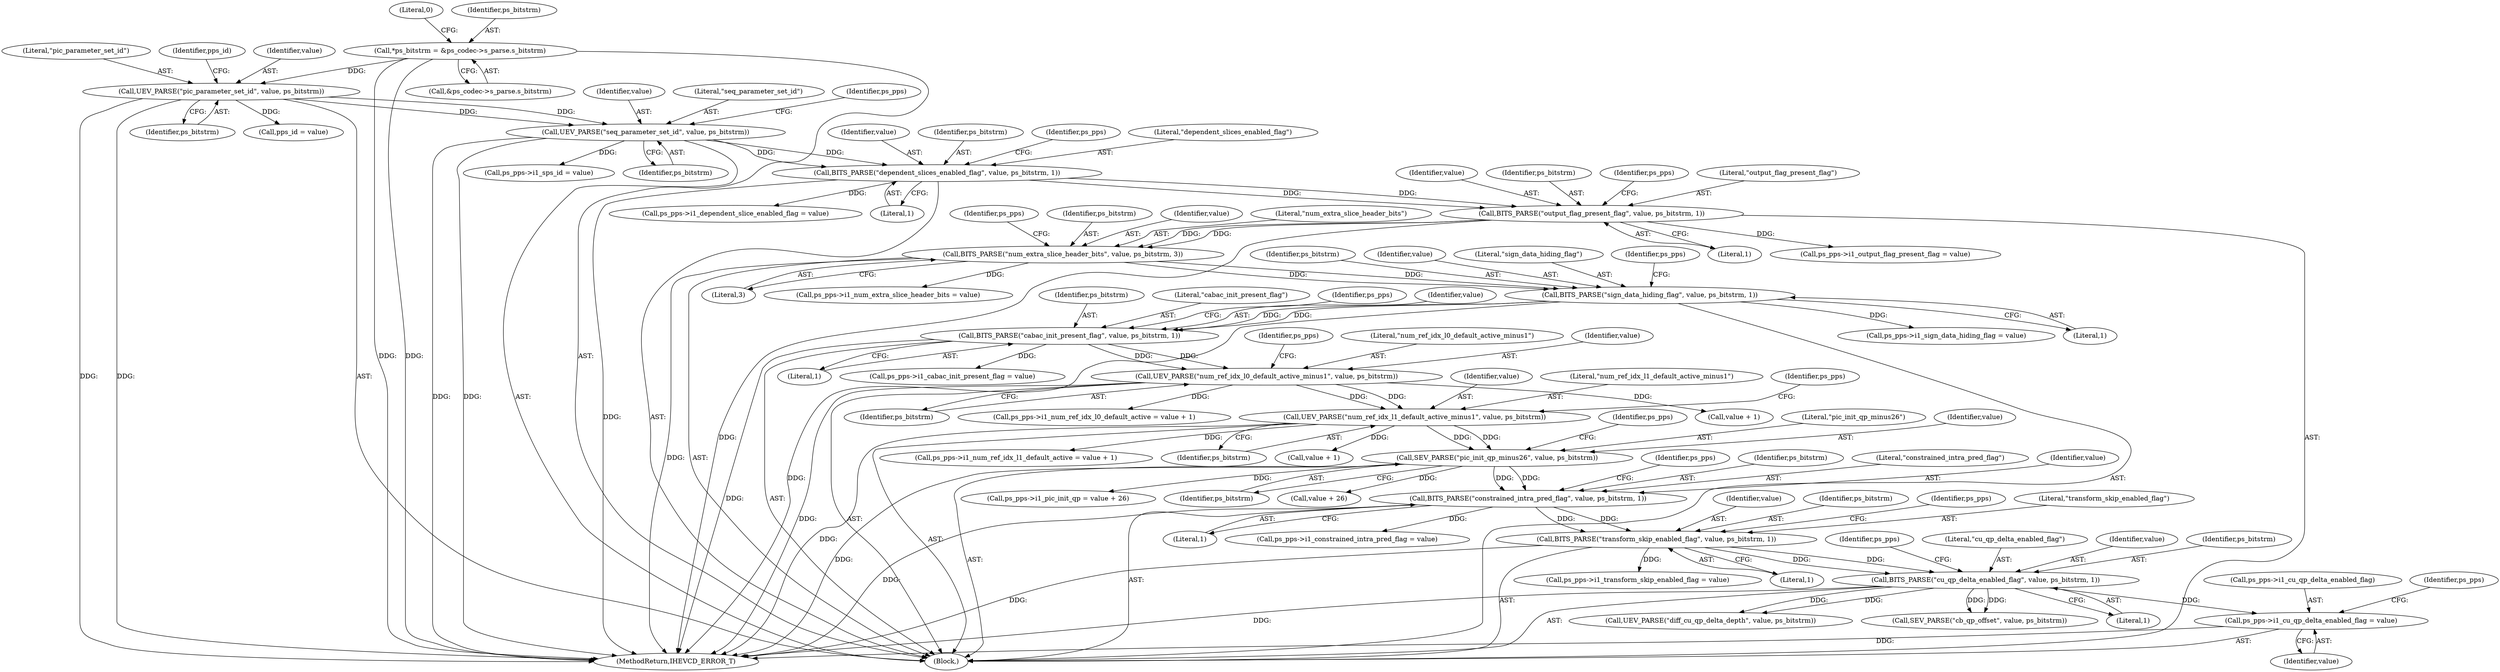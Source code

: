 digraph "0_Android_25c0ffbe6a181b4a373c3c9b421ea449d457e6ed@pointer" {
"1000330" [label="(Call,ps_pps->i1_cu_qp_delta_enabled_flag = value)"];
"1000325" [label="(Call,BITS_PARSE(\"cu_qp_delta_enabled_flag\", value, ps_bitstrm, 1))"];
"1000315" [label="(Call,BITS_PARSE(\"transform_skip_enabled_flag\", value, ps_bitstrm, 1))"];
"1000305" [label="(Call,BITS_PARSE(\"constrained_intra_pred_flag\", value, ps_bitstrm, 1))"];
"1000294" [label="(Call,SEV_PARSE(\"pic_init_qp_minus26\", value, ps_bitstrm))"];
"1000283" [label="(Call,UEV_PARSE(\"num_ref_idx_l1_default_active_minus1\", value, ps_bitstrm))"];
"1000272" [label="(Call,UEV_PARSE(\"num_ref_idx_l0_default_active_minus1\", value, ps_bitstrm))"];
"1000262" [label="(Call,BITS_PARSE(\"cabac_init_present_flag\", value, ps_bitstrm, 1))"];
"1000252" [label="(Call,BITS_PARSE(\"sign_data_hiding_flag\", value, ps_bitstrm, 1))"];
"1000242" [label="(Call,BITS_PARSE(\"num_extra_slice_header_bits\", value, ps_bitstrm, 3))"];
"1000232" [label="(Call,BITS_PARSE(\"output_flag_present_flag\", value, ps_bitstrm, 1))"];
"1000222" [label="(Call,BITS_PARSE(\"dependent_slices_enabled_flag\", value, ps_bitstrm, 1))"];
"1000181" [label="(Call,UEV_PARSE(\"seq_parameter_set_id\", value, ps_bitstrm))"];
"1000139" [label="(Call,UEV_PARSE(\"pic_parameter_set_id\", value, ps_bitstrm))"];
"1000123" [label="(Call,*ps_bitstrm = &ps_codec->s_parse.s_bitstrm)"];
"1000309" [label="(Literal,1)"];
"1000249" [label="(Identifier,ps_pps)"];
"1000242" [label="(Call,BITS_PARSE(\"num_extra_slice_header_bits\", value, ps_bitstrm, 3))"];
"1000332" [label="(Identifier,ps_pps)"];
"1000183" [label="(Identifier,value)"];
"1000285" [label="(Identifier,value)"];
"1000287" [label="(Call,ps_pps->i1_num_ref_idx_l1_default_active = value + 1)"];
"1000265" [label="(Identifier,ps_bitstrm)"];
"1000330" [label="(Call,ps_pps->i1_cu_qp_delta_enabled_flag = value)"];
"1000234" [label="(Identifier,value)"];
"1000295" [label="(Literal,\"pic_init_qp_minus26\")"];
"1000318" [label="(Identifier,ps_bitstrm)"];
"1000331" [label="(Call,ps_pps->i1_cu_qp_delta_enabled_flag)"];
"1000181" [label="(Call,UEV_PARSE(\"seq_parameter_set_id\", value, ps_bitstrm))"];
"1000294" [label="(Call,SEV_PARSE(\"pic_init_qp_minus26\", value, ps_bitstrm))"];
"1000255" [label="(Identifier,ps_bitstrm)"];
"1000276" [label="(Call,ps_pps->i1_num_ref_idx_l0_default_active = value + 1)"];
"1000263" [label="(Literal,\"cabac_init_present_flag\")"];
"1000225" [label="(Identifier,ps_bitstrm)"];
"1000254" [label="(Identifier,value)"];
"1000133" [label="(Literal,0)"];
"1000139" [label="(Call,UEV_PARSE(\"pic_parameter_set_id\", value, ps_bitstrm))"];
"1000256" [label="(Literal,1)"];
"1000283" [label="(Call,UEV_PARSE(\"num_ref_idx_l1_default_active_minus1\", value, ps_bitstrm))"];
"1000286" [label="(Identifier,ps_bitstrm)"];
"1000326" [label="(Literal,\"cu_qp_delta_enabled_flag\")"];
"1000322" [label="(Identifier,ps_pps)"];
"1000278" [label="(Identifier,ps_pps)"];
"1000222" [label="(Call,BITS_PARSE(\"dependent_slices_enabled_flag\", value, ps_bitstrm, 1))"];
"1000237" [label="(Call,ps_pps->i1_output_flag_present_flag = value)"];
"1000315" [label="(Call,BITS_PARSE(\"transform_skip_enabled_flag\", value, ps_bitstrm, 1))"];
"1000296" [label="(Identifier,value)"];
"1000284" [label="(Literal,\"num_ref_idx_l1_default_active_minus1\")"];
"1000245" [label="(Identifier,ps_bitstrm)"];
"1000305" [label="(Call,BITS_PARSE(\"constrained_intra_pred_flag\", value, ps_bitstrm, 1))"];
"1000269" [label="(Identifier,ps_pps)"];
"1000226" [label="(Literal,1)"];
"1000273" [label="(Literal,\"num_ref_idx_l0_default_active_minus1\")"];
"1000297" [label="(Identifier,ps_bitstrm)"];
"1000253" [label="(Literal,\"sign_data_hiding_flag\")"];
"1000312" [label="(Identifier,ps_pps)"];
"1000252" [label="(Call,BITS_PARSE(\"sign_data_hiding_flag\", value, ps_bitstrm, 1))"];
"1001047" [label="(MethodReturn,IHEVCD_ERROR_T)"];
"1000229" [label="(Identifier,ps_pps)"];
"1000223" [label="(Literal,\"dependent_slices_enabled_flag\")"];
"1000291" [label="(Call,value + 1)"];
"1000316" [label="(Literal,\"transform_skip_enabled_flag\")"];
"1000262" [label="(Call,BITS_PARSE(\"cabac_init_present_flag\", value, ps_bitstrm, 1))"];
"1000182" [label="(Literal,\"seq_parameter_set_id\")"];
"1000187" [label="(Identifier,ps_pps)"];
"1000123" [label="(Call,*ps_bitstrm = &ps_codec->s_parse.s_bitstrm)"];
"1000302" [label="(Call,value + 26)"];
"1000327" [label="(Identifier,value)"];
"1000185" [label="(Call,ps_pps->i1_sps_id = value)"];
"1000140" [label="(Literal,\"pic_parameter_set_id\")"];
"1000232" [label="(Call,BITS_PARSE(\"output_flag_present_flag\", value, ps_bitstrm, 1))"];
"1000235" [label="(Identifier,ps_bitstrm)"];
"1000340" [label="(Call,UEV_PARSE(\"diff_cu_qp_delta_depth\", value, ps_bitstrm))"];
"1000257" [label="(Call,ps_pps->i1_sign_data_hiding_flag = value)"];
"1000236" [label="(Literal,1)"];
"1000319" [label="(Literal,1)"];
"1000247" [label="(Call,ps_pps->i1_num_extra_slice_header_bits = value)"];
"1000144" [label="(Identifier,pps_id)"];
"1000124" [label="(Identifier,ps_bitstrm)"];
"1000143" [label="(Call,pps_id = value)"];
"1000184" [label="(Identifier,ps_bitstrm)"];
"1000111" [label="(Block,)"];
"1000308" [label="(Identifier,ps_bitstrm)"];
"1000267" [label="(Call,ps_pps->i1_cabac_init_present_flag = value)"];
"1000274" [label="(Identifier,value)"];
"1000298" [label="(Call,ps_pps->i1_pic_init_qp = value + 26)"];
"1000246" [label="(Literal,3)"];
"1000239" [label="(Identifier,ps_pps)"];
"1000272" [label="(Call,UEV_PARSE(\"num_ref_idx_l0_default_active_minus1\", value, ps_bitstrm))"];
"1000280" [label="(Call,value + 1)"];
"1000264" [label="(Identifier,value)"];
"1000141" [label="(Identifier,value)"];
"1000266" [label="(Literal,1)"];
"1000300" [label="(Identifier,ps_pps)"];
"1000142" [label="(Identifier,ps_bitstrm)"];
"1000317" [label="(Identifier,value)"];
"1000334" [label="(Identifier,value)"];
"1000224" [label="(Identifier,value)"];
"1000329" [label="(Literal,1)"];
"1000233" [label="(Literal,\"output_flag_present_flag\")"];
"1000244" [label="(Identifier,value)"];
"1000320" [label="(Call,ps_pps->i1_transform_skip_enabled_flag = value)"];
"1000306" [label="(Literal,\"constrained_intra_pred_flag\")"];
"1000275" [label="(Identifier,ps_bitstrm)"];
"1000243" [label="(Literal,\"num_extra_slice_header_bits\")"];
"1000325" [label="(Call,BITS_PARSE(\"cu_qp_delta_enabled_flag\", value, ps_bitstrm, 1))"];
"1000125" [label="(Call,&ps_codec->s_parse.s_bitstrm)"];
"1000289" [label="(Identifier,ps_pps)"];
"1000227" [label="(Call,ps_pps->i1_dependent_slice_enabled_flag = value)"];
"1000259" [label="(Identifier,ps_pps)"];
"1000307" [label="(Identifier,value)"];
"1000328" [label="(Identifier,ps_bitstrm)"];
"1000367" [label="(Call,SEV_PARSE(\"cb_qp_offset\", value, ps_bitstrm))"];
"1000337" [label="(Identifier,ps_pps)"];
"1000310" [label="(Call,ps_pps->i1_constrained_intra_pred_flag = value)"];
"1000330" -> "1000111"  [label="AST: "];
"1000330" -> "1000334"  [label="CFG: "];
"1000331" -> "1000330"  [label="AST: "];
"1000334" -> "1000330"  [label="AST: "];
"1000337" -> "1000330"  [label="CFG: "];
"1000330" -> "1001047"  [label="DDG: "];
"1000325" -> "1000330"  [label="DDG: "];
"1000325" -> "1000111"  [label="AST: "];
"1000325" -> "1000329"  [label="CFG: "];
"1000326" -> "1000325"  [label="AST: "];
"1000327" -> "1000325"  [label="AST: "];
"1000328" -> "1000325"  [label="AST: "];
"1000329" -> "1000325"  [label="AST: "];
"1000332" -> "1000325"  [label="CFG: "];
"1000325" -> "1001047"  [label="DDG: "];
"1000315" -> "1000325"  [label="DDG: "];
"1000315" -> "1000325"  [label="DDG: "];
"1000325" -> "1000340"  [label="DDG: "];
"1000325" -> "1000340"  [label="DDG: "];
"1000325" -> "1000367"  [label="DDG: "];
"1000325" -> "1000367"  [label="DDG: "];
"1000315" -> "1000111"  [label="AST: "];
"1000315" -> "1000319"  [label="CFG: "];
"1000316" -> "1000315"  [label="AST: "];
"1000317" -> "1000315"  [label="AST: "];
"1000318" -> "1000315"  [label="AST: "];
"1000319" -> "1000315"  [label="AST: "];
"1000322" -> "1000315"  [label="CFG: "];
"1000315" -> "1001047"  [label="DDG: "];
"1000305" -> "1000315"  [label="DDG: "];
"1000305" -> "1000315"  [label="DDG: "];
"1000315" -> "1000320"  [label="DDG: "];
"1000305" -> "1000111"  [label="AST: "];
"1000305" -> "1000309"  [label="CFG: "];
"1000306" -> "1000305"  [label="AST: "];
"1000307" -> "1000305"  [label="AST: "];
"1000308" -> "1000305"  [label="AST: "];
"1000309" -> "1000305"  [label="AST: "];
"1000312" -> "1000305"  [label="CFG: "];
"1000305" -> "1001047"  [label="DDG: "];
"1000294" -> "1000305"  [label="DDG: "];
"1000294" -> "1000305"  [label="DDG: "];
"1000305" -> "1000310"  [label="DDG: "];
"1000294" -> "1000111"  [label="AST: "];
"1000294" -> "1000297"  [label="CFG: "];
"1000295" -> "1000294"  [label="AST: "];
"1000296" -> "1000294"  [label="AST: "];
"1000297" -> "1000294"  [label="AST: "];
"1000300" -> "1000294"  [label="CFG: "];
"1000294" -> "1001047"  [label="DDG: "];
"1000283" -> "1000294"  [label="DDG: "];
"1000283" -> "1000294"  [label="DDG: "];
"1000294" -> "1000298"  [label="DDG: "];
"1000294" -> "1000302"  [label="DDG: "];
"1000283" -> "1000111"  [label="AST: "];
"1000283" -> "1000286"  [label="CFG: "];
"1000284" -> "1000283"  [label="AST: "];
"1000285" -> "1000283"  [label="AST: "];
"1000286" -> "1000283"  [label="AST: "];
"1000289" -> "1000283"  [label="CFG: "];
"1000283" -> "1001047"  [label="DDG: "];
"1000272" -> "1000283"  [label="DDG: "];
"1000272" -> "1000283"  [label="DDG: "];
"1000283" -> "1000287"  [label="DDG: "];
"1000283" -> "1000291"  [label="DDG: "];
"1000272" -> "1000111"  [label="AST: "];
"1000272" -> "1000275"  [label="CFG: "];
"1000273" -> "1000272"  [label="AST: "];
"1000274" -> "1000272"  [label="AST: "];
"1000275" -> "1000272"  [label="AST: "];
"1000278" -> "1000272"  [label="CFG: "];
"1000272" -> "1001047"  [label="DDG: "];
"1000262" -> "1000272"  [label="DDG: "];
"1000262" -> "1000272"  [label="DDG: "];
"1000272" -> "1000276"  [label="DDG: "];
"1000272" -> "1000280"  [label="DDG: "];
"1000262" -> "1000111"  [label="AST: "];
"1000262" -> "1000266"  [label="CFG: "];
"1000263" -> "1000262"  [label="AST: "];
"1000264" -> "1000262"  [label="AST: "];
"1000265" -> "1000262"  [label="AST: "];
"1000266" -> "1000262"  [label="AST: "];
"1000269" -> "1000262"  [label="CFG: "];
"1000262" -> "1001047"  [label="DDG: "];
"1000252" -> "1000262"  [label="DDG: "];
"1000252" -> "1000262"  [label="DDG: "];
"1000262" -> "1000267"  [label="DDG: "];
"1000252" -> "1000111"  [label="AST: "];
"1000252" -> "1000256"  [label="CFG: "];
"1000253" -> "1000252"  [label="AST: "];
"1000254" -> "1000252"  [label="AST: "];
"1000255" -> "1000252"  [label="AST: "];
"1000256" -> "1000252"  [label="AST: "];
"1000259" -> "1000252"  [label="CFG: "];
"1000252" -> "1001047"  [label="DDG: "];
"1000242" -> "1000252"  [label="DDG: "];
"1000242" -> "1000252"  [label="DDG: "];
"1000252" -> "1000257"  [label="DDG: "];
"1000242" -> "1000111"  [label="AST: "];
"1000242" -> "1000246"  [label="CFG: "];
"1000243" -> "1000242"  [label="AST: "];
"1000244" -> "1000242"  [label="AST: "];
"1000245" -> "1000242"  [label="AST: "];
"1000246" -> "1000242"  [label="AST: "];
"1000249" -> "1000242"  [label="CFG: "];
"1000242" -> "1001047"  [label="DDG: "];
"1000232" -> "1000242"  [label="DDG: "];
"1000232" -> "1000242"  [label="DDG: "];
"1000242" -> "1000247"  [label="DDG: "];
"1000232" -> "1000111"  [label="AST: "];
"1000232" -> "1000236"  [label="CFG: "];
"1000233" -> "1000232"  [label="AST: "];
"1000234" -> "1000232"  [label="AST: "];
"1000235" -> "1000232"  [label="AST: "];
"1000236" -> "1000232"  [label="AST: "];
"1000239" -> "1000232"  [label="CFG: "];
"1000232" -> "1001047"  [label="DDG: "];
"1000222" -> "1000232"  [label="DDG: "];
"1000222" -> "1000232"  [label="DDG: "];
"1000232" -> "1000237"  [label="DDG: "];
"1000222" -> "1000111"  [label="AST: "];
"1000222" -> "1000226"  [label="CFG: "];
"1000223" -> "1000222"  [label="AST: "];
"1000224" -> "1000222"  [label="AST: "];
"1000225" -> "1000222"  [label="AST: "];
"1000226" -> "1000222"  [label="AST: "];
"1000229" -> "1000222"  [label="CFG: "];
"1000222" -> "1001047"  [label="DDG: "];
"1000181" -> "1000222"  [label="DDG: "];
"1000181" -> "1000222"  [label="DDG: "];
"1000222" -> "1000227"  [label="DDG: "];
"1000181" -> "1000111"  [label="AST: "];
"1000181" -> "1000184"  [label="CFG: "];
"1000182" -> "1000181"  [label="AST: "];
"1000183" -> "1000181"  [label="AST: "];
"1000184" -> "1000181"  [label="AST: "];
"1000187" -> "1000181"  [label="CFG: "];
"1000181" -> "1001047"  [label="DDG: "];
"1000181" -> "1001047"  [label="DDG: "];
"1000139" -> "1000181"  [label="DDG: "];
"1000139" -> "1000181"  [label="DDG: "];
"1000181" -> "1000185"  [label="DDG: "];
"1000139" -> "1000111"  [label="AST: "];
"1000139" -> "1000142"  [label="CFG: "];
"1000140" -> "1000139"  [label="AST: "];
"1000141" -> "1000139"  [label="AST: "];
"1000142" -> "1000139"  [label="AST: "];
"1000144" -> "1000139"  [label="CFG: "];
"1000139" -> "1001047"  [label="DDG: "];
"1000139" -> "1001047"  [label="DDG: "];
"1000123" -> "1000139"  [label="DDG: "];
"1000139" -> "1000143"  [label="DDG: "];
"1000123" -> "1000111"  [label="AST: "];
"1000123" -> "1000125"  [label="CFG: "];
"1000124" -> "1000123"  [label="AST: "];
"1000125" -> "1000123"  [label="AST: "];
"1000133" -> "1000123"  [label="CFG: "];
"1000123" -> "1001047"  [label="DDG: "];
"1000123" -> "1001047"  [label="DDG: "];
}
